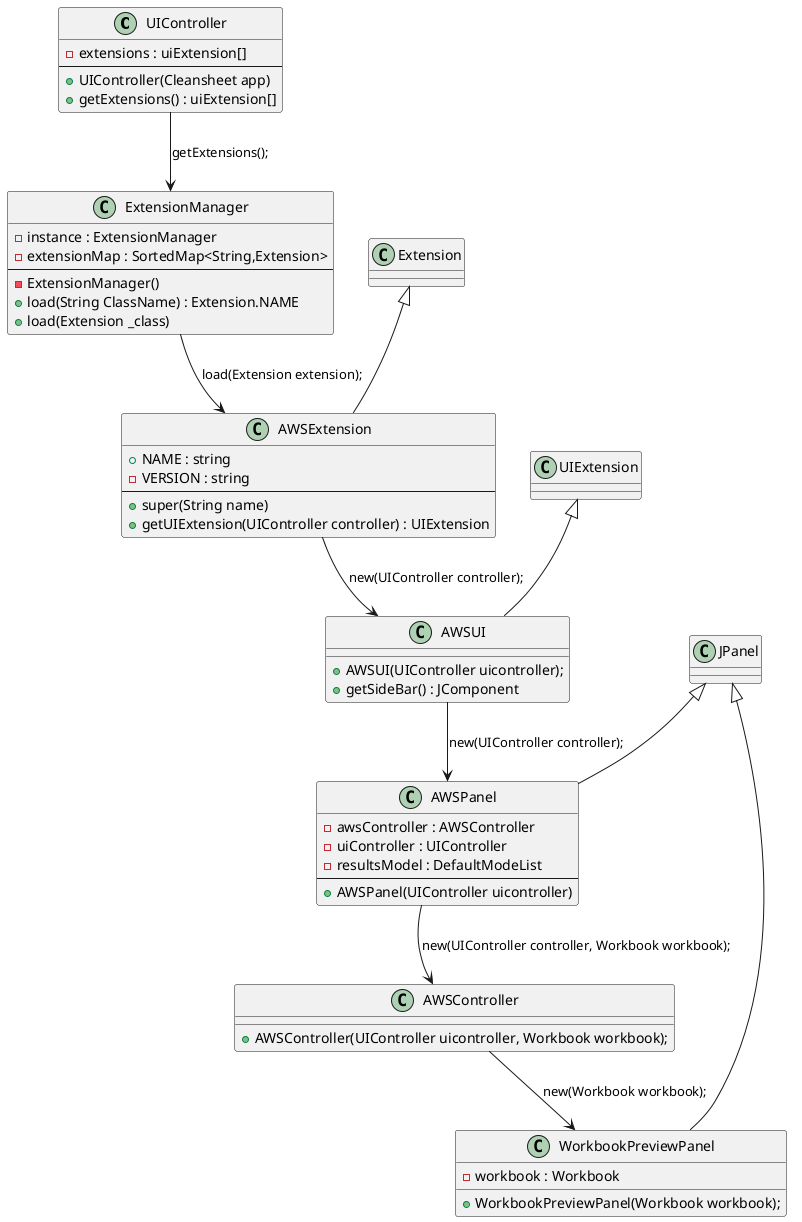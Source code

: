  @startuml doc-files/ipc02.2_class_diagram.png

class UIController {
	-extensions : uiExtension[]
	--
	+UIController(Cleansheet app)
	+getExtensions() : uiExtension[]
}

class ExtensionManager {
	-instance : ExtensionManager
	-extensionMap : SortedMap<String,Extension>
	--
	-ExtensionManager()
	+load(String ClassName) : Extension.NAME
	+load(Extension _class)
}

class Extension{
}

class AWSExtension{
	+NAME : string
	-VERSION : string
	--
	+super(String name)
	+getUIExtension(UIController controller) : UIExtension
}

class UIExtension{
}

class AWSUI{
	+AWSUI(UIController uicontroller);
	+getSideBar() : JComponent
}

class JPanel{
}

class AWSPanel{
	-awsController : AWSController
	-uiController : UIController
	-resultsModel : DefaultModeList
	--
	+AWSPanel(UIController uicontroller)
}


class AWSController{

	+AWSController(UIController uicontroller, Workbook workbook);

}

class WorkbookPreviewPanel{
	-workbook : Workbook
	+WorkbookPreviewPanel(Workbook workbook);
}




JPanel <|-- AWSPanel
Extension <|-- AWSExtension
UIExtension <|-- AWSUI
JPanel <|-- WorkbookPreviewPanel

UIController --> ExtensionManager : getExtensions();
ExtensionManager --> AWSExtension : load(Extension extension);
AWSExtension --> AWSUI : new(UIController controller);
AWSUI --> AWSPanel : new(UIController controller);
AWSPanel --> AWSController : new(UIController controller, Workbook workbook);
AWSController --> WorkbookPreviewPanel : new(Workbook workbook);

  @enduml